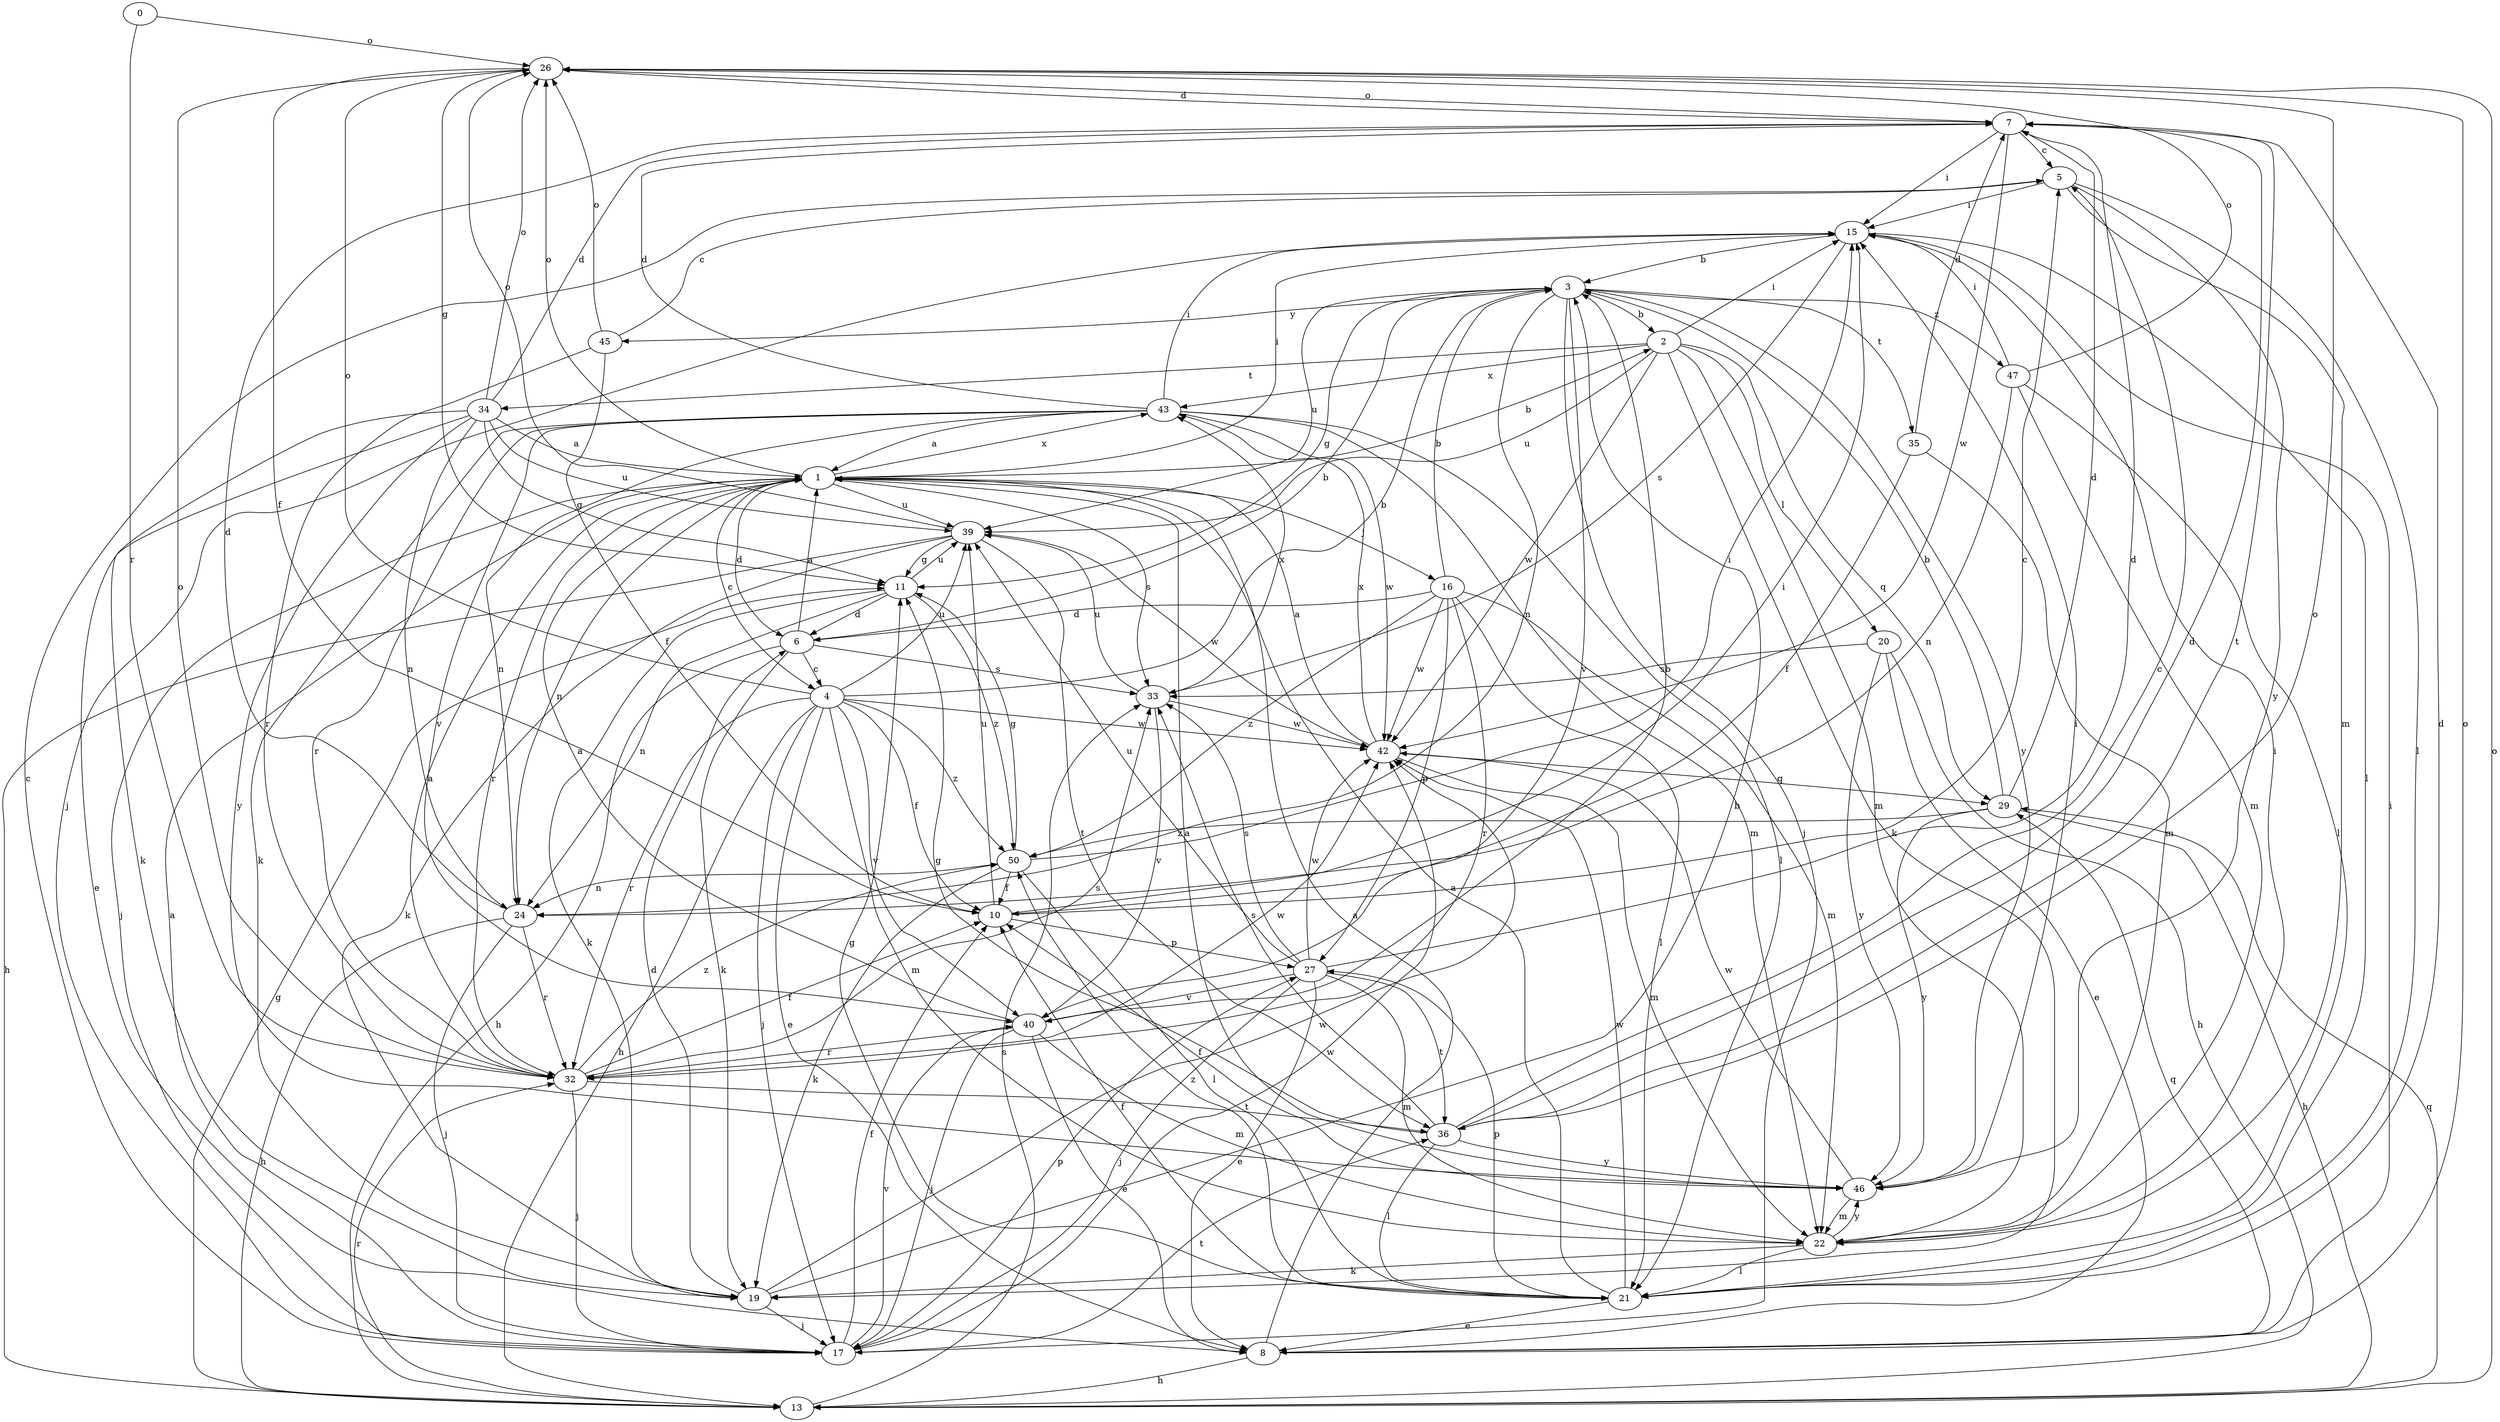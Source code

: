 strict digraph  {
0;
1;
2;
3;
4;
5;
6;
7;
8;
10;
11;
13;
15;
16;
17;
19;
20;
21;
22;
24;
26;
27;
29;
32;
33;
34;
35;
36;
39;
40;
42;
43;
45;
46;
47;
50;
0 -> 26  [label=o];
0 -> 32  [label=r];
1 -> 2  [label=b];
1 -> 4  [label=c];
1 -> 6  [label=d];
1 -> 15  [label=i];
1 -> 16  [label=j];
1 -> 17  [label=j];
1 -> 24  [label=n];
1 -> 26  [label=o];
1 -> 32  [label=r];
1 -> 33  [label=s];
1 -> 39  [label=u];
1 -> 43  [label=x];
2 -> 15  [label=i];
2 -> 19  [label=k];
2 -> 20  [label=l];
2 -> 22  [label=m];
2 -> 29  [label=q];
2 -> 34  [label=t];
2 -> 39  [label=u];
2 -> 42  [label=w];
2 -> 43  [label=x];
3 -> 2  [label=b];
3 -> 11  [label=g];
3 -> 17  [label=j];
3 -> 24  [label=n];
3 -> 35  [label=t];
3 -> 39  [label=u];
3 -> 40  [label=v];
3 -> 45  [label=y];
3 -> 46  [label=y];
3 -> 47  [label=z];
4 -> 3  [label=b];
4 -> 8  [label=e];
4 -> 10  [label=f];
4 -> 13  [label=h];
4 -> 17  [label=j];
4 -> 22  [label=m];
4 -> 26  [label=o];
4 -> 32  [label=r];
4 -> 39  [label=u];
4 -> 40  [label=v];
4 -> 42  [label=w];
4 -> 50  [label=z];
5 -> 15  [label=i];
5 -> 21  [label=l];
5 -> 22  [label=m];
5 -> 46  [label=y];
6 -> 1  [label=a];
6 -> 3  [label=b];
6 -> 4  [label=c];
6 -> 13  [label=h];
6 -> 19  [label=k];
6 -> 33  [label=s];
7 -> 5  [label=c];
7 -> 15  [label=i];
7 -> 26  [label=o];
7 -> 36  [label=t];
7 -> 42  [label=w];
8 -> 1  [label=a];
8 -> 13  [label=h];
8 -> 15  [label=i];
8 -> 26  [label=o];
8 -> 29  [label=q];
10 -> 5  [label=c];
10 -> 15  [label=i];
10 -> 27  [label=p];
10 -> 39  [label=u];
11 -> 6  [label=d];
11 -> 19  [label=k];
11 -> 24  [label=n];
11 -> 39  [label=u];
11 -> 50  [label=z];
13 -> 11  [label=g];
13 -> 26  [label=o];
13 -> 29  [label=q];
13 -> 32  [label=r];
13 -> 33  [label=s];
15 -> 3  [label=b];
15 -> 17  [label=j];
15 -> 21  [label=l];
15 -> 33  [label=s];
16 -> 3  [label=b];
16 -> 6  [label=d];
16 -> 21  [label=l];
16 -> 22  [label=m];
16 -> 27  [label=p];
16 -> 32  [label=r];
16 -> 42  [label=w];
16 -> 50  [label=z];
17 -> 1  [label=a];
17 -> 5  [label=c];
17 -> 10  [label=f];
17 -> 27  [label=p];
17 -> 36  [label=t];
17 -> 40  [label=v];
17 -> 42  [label=w];
19 -> 3  [label=b];
19 -> 6  [label=d];
19 -> 17  [label=j];
19 -> 42  [label=w];
20 -> 8  [label=e];
20 -> 13  [label=h];
20 -> 33  [label=s];
20 -> 46  [label=y];
21 -> 1  [label=a];
21 -> 7  [label=d];
21 -> 8  [label=e];
21 -> 10  [label=f];
21 -> 11  [label=g];
21 -> 27  [label=p];
21 -> 42  [label=w];
21 -> 50  [label=z];
22 -> 15  [label=i];
22 -> 19  [label=k];
22 -> 21  [label=l];
22 -> 46  [label=y];
24 -> 7  [label=d];
24 -> 13  [label=h];
24 -> 17  [label=j];
24 -> 32  [label=r];
26 -> 7  [label=d];
26 -> 10  [label=f];
26 -> 11  [label=g];
27 -> 7  [label=d];
27 -> 8  [label=e];
27 -> 17  [label=j];
27 -> 22  [label=m];
27 -> 33  [label=s];
27 -> 36  [label=t];
27 -> 39  [label=u];
27 -> 40  [label=v];
27 -> 42  [label=w];
29 -> 3  [label=b];
29 -> 7  [label=d];
29 -> 13  [label=h];
29 -> 46  [label=y];
29 -> 50  [label=z];
32 -> 1  [label=a];
32 -> 10  [label=f];
32 -> 17  [label=j];
32 -> 26  [label=o];
32 -> 33  [label=s];
32 -> 36  [label=t];
32 -> 42  [label=w];
32 -> 50  [label=z];
33 -> 39  [label=u];
33 -> 40  [label=v];
33 -> 42  [label=w];
33 -> 43  [label=x];
34 -> 1  [label=a];
34 -> 7  [label=d];
34 -> 8  [label=e];
34 -> 11  [label=g];
34 -> 19  [label=k];
34 -> 24  [label=n];
34 -> 26  [label=o];
34 -> 39  [label=u];
34 -> 46  [label=y];
35 -> 7  [label=d];
35 -> 10  [label=f];
35 -> 22  [label=m];
36 -> 5  [label=c];
36 -> 7  [label=d];
36 -> 11  [label=g];
36 -> 21  [label=l];
36 -> 26  [label=o];
36 -> 33  [label=s];
36 -> 46  [label=y];
39 -> 11  [label=g];
39 -> 13  [label=h];
39 -> 19  [label=k];
39 -> 26  [label=o];
39 -> 36  [label=t];
39 -> 42  [label=w];
40 -> 1  [label=a];
40 -> 3  [label=b];
40 -> 8  [label=e];
40 -> 17  [label=j];
40 -> 22  [label=m];
40 -> 32  [label=r];
42 -> 1  [label=a];
42 -> 22  [label=m];
42 -> 29  [label=q];
42 -> 43  [label=x];
43 -> 1  [label=a];
43 -> 7  [label=d];
43 -> 15  [label=i];
43 -> 19  [label=k];
43 -> 21  [label=l];
43 -> 22  [label=m];
43 -> 24  [label=n];
43 -> 32  [label=r];
43 -> 40  [label=v];
43 -> 42  [label=w];
45 -> 5  [label=c];
45 -> 10  [label=f];
45 -> 26  [label=o];
45 -> 32  [label=r];
46 -> 1  [label=a];
46 -> 10  [label=f];
46 -> 15  [label=i];
46 -> 22  [label=m];
46 -> 42  [label=w];
47 -> 15  [label=i];
47 -> 21  [label=l];
47 -> 22  [label=m];
47 -> 24  [label=n];
47 -> 26  [label=o];
50 -> 10  [label=f];
50 -> 11  [label=g];
50 -> 15  [label=i];
50 -> 19  [label=k];
50 -> 21  [label=l];
50 -> 24  [label=n];
}
